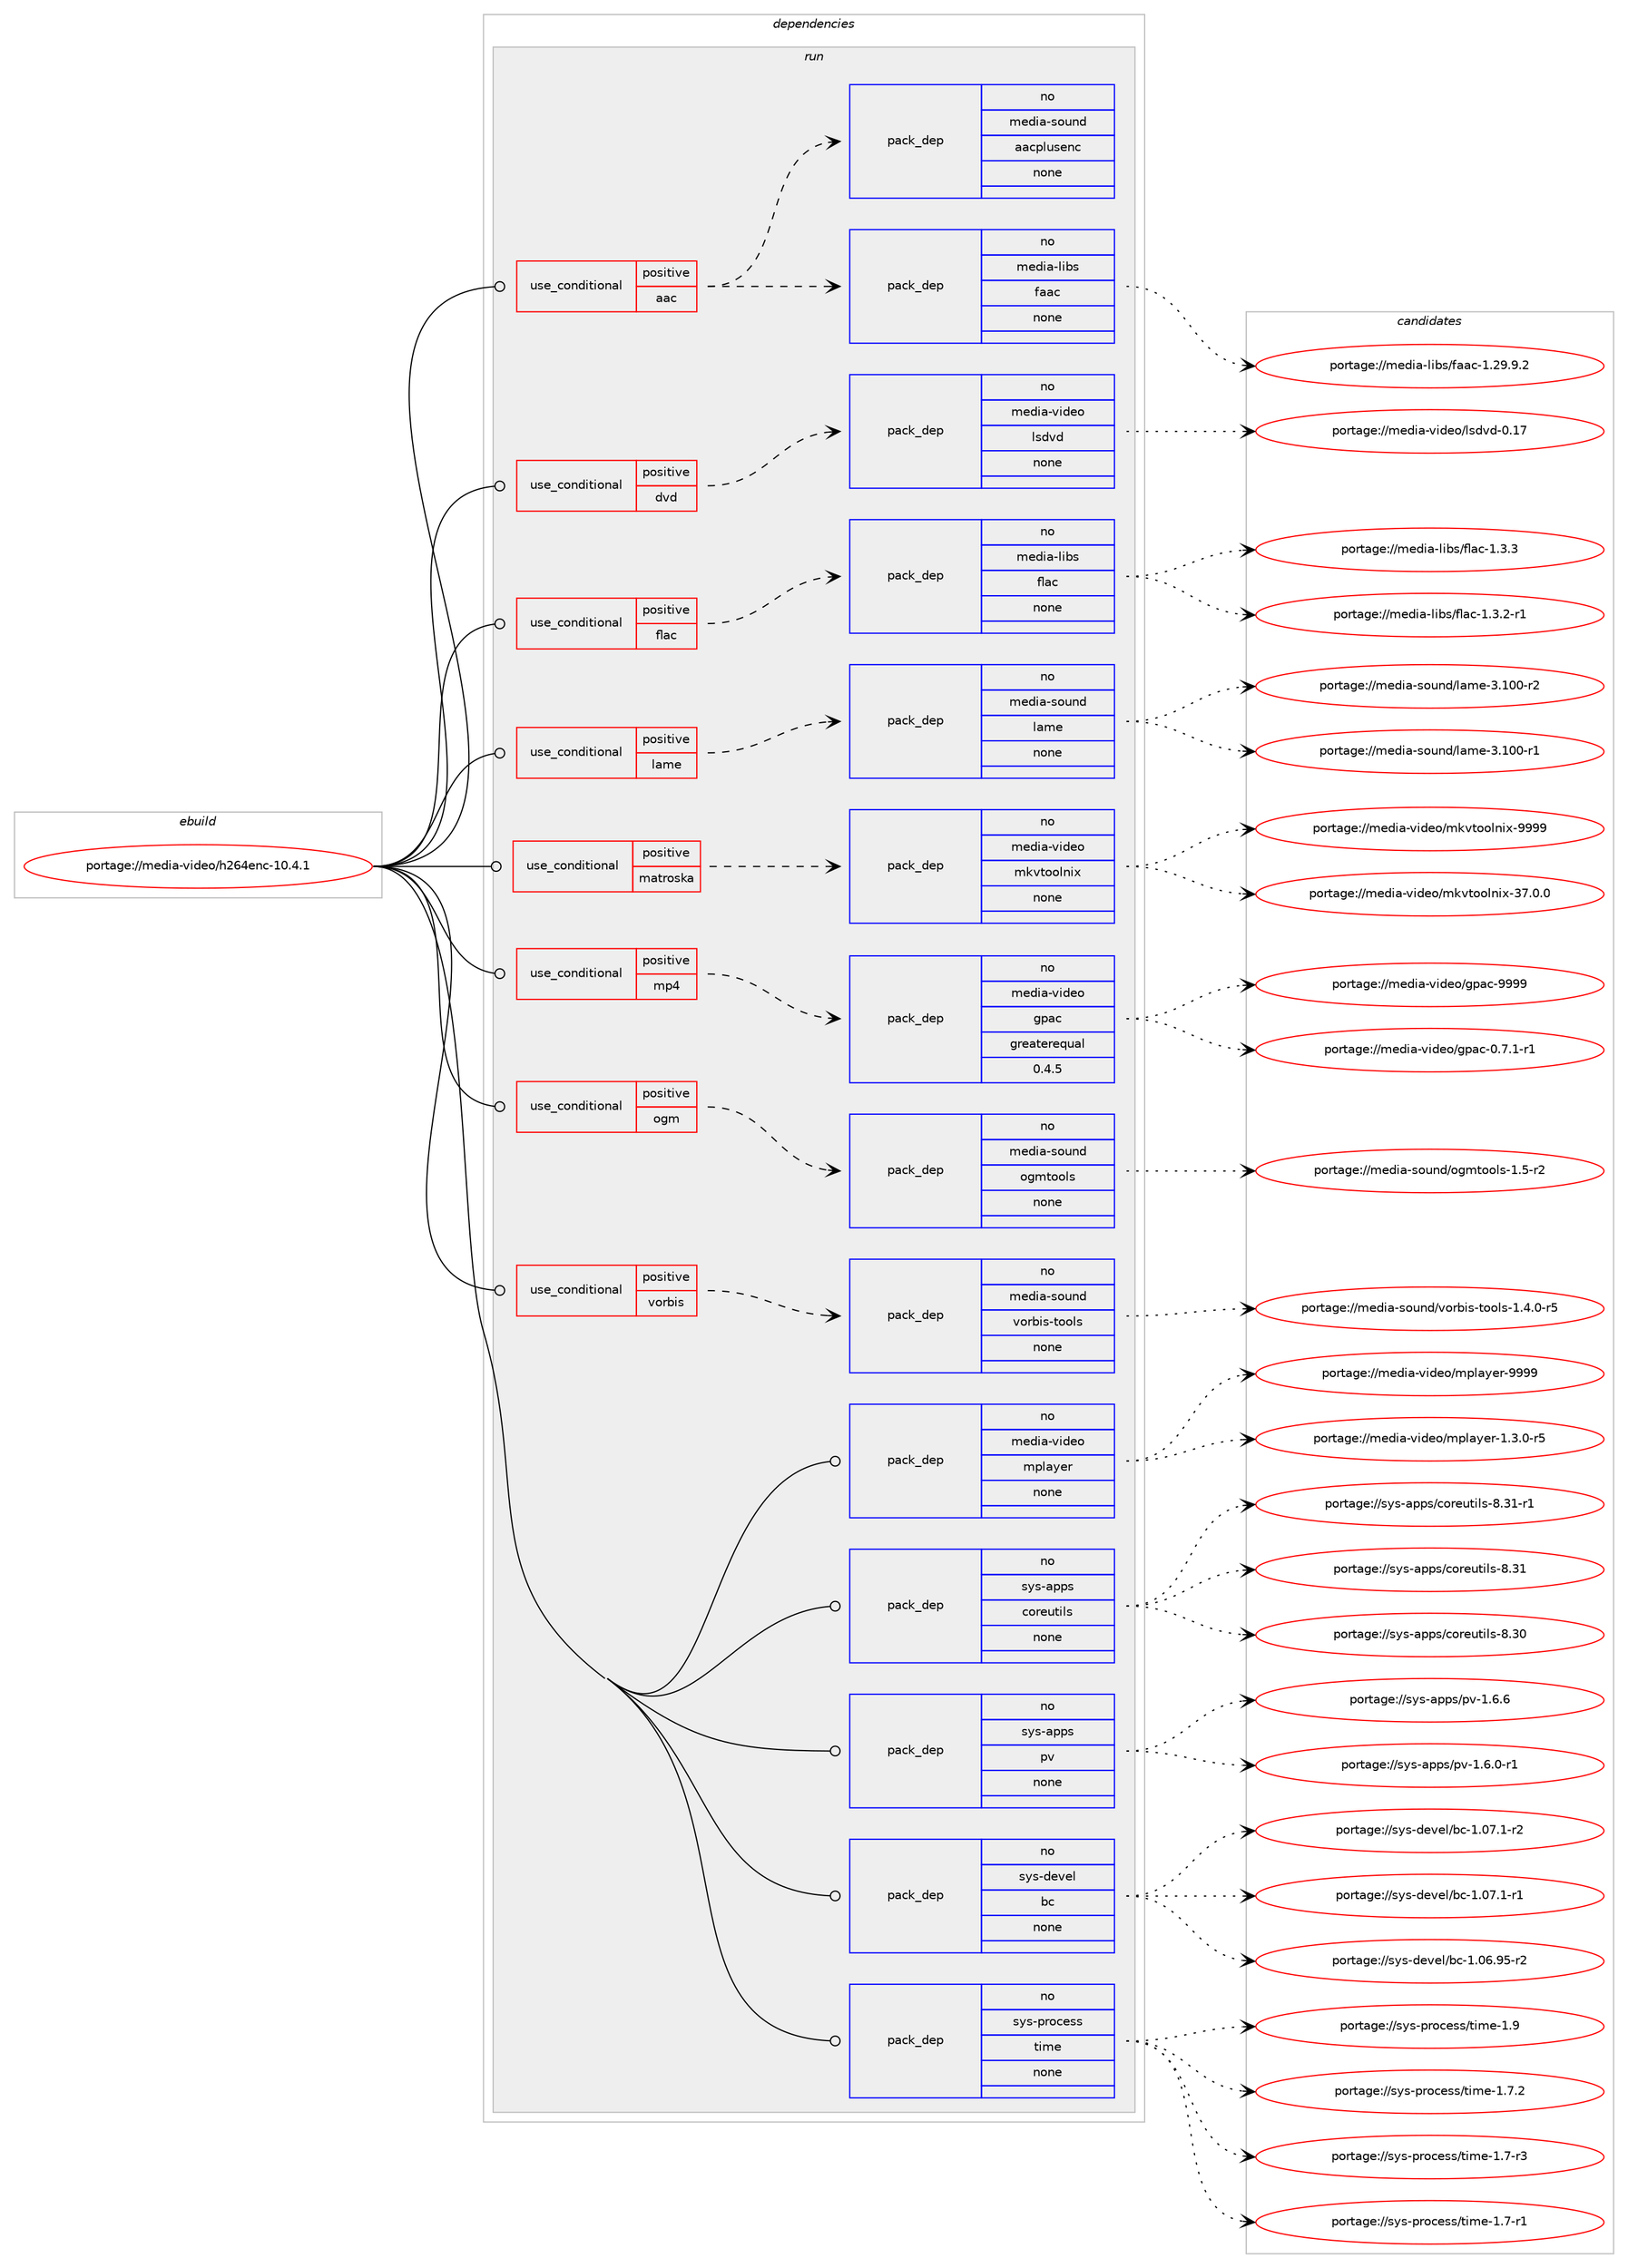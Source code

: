 digraph prolog {

# *************
# Graph options
# *************

newrank=true;
concentrate=true;
compound=true;
graph [rankdir=LR,fontname=Helvetica,fontsize=10,ranksep=1.5];#, ranksep=2.5, nodesep=0.2];
edge  [arrowhead=vee];
node  [fontname=Helvetica,fontsize=10];

# **********
# The ebuild
# **********

subgraph cluster_leftcol {
color=gray;
label=<<i>ebuild</i>>;
id [label="portage://media-video/h264enc-10.4.1", color=red, width=4, href="../media-video/h264enc-10.4.1.svg"];
}

# ****************
# The dependencies
# ****************

subgraph cluster_midcol {
color=gray;
label=<<i>dependencies</i>>;
subgraph cluster_compile {
fillcolor="#eeeeee";
style=filled;
label=<<i>compile</i>>;
}
subgraph cluster_compileandrun {
fillcolor="#eeeeee";
style=filled;
label=<<i>compile and run</i>>;
}
subgraph cluster_run {
fillcolor="#eeeeee";
style=filled;
label=<<i>run</i>>;
subgraph cond39531 {
dependency178360 [label=<<TABLE BORDER="0" CELLBORDER="1" CELLSPACING="0" CELLPADDING="4"><TR><TD ROWSPAN="3" CELLPADDING="10">use_conditional</TD></TR><TR><TD>positive</TD></TR><TR><TD>aac</TD></TR></TABLE>>, shape=none, color=red];
subgraph pack136006 {
dependency178361 [label=<<TABLE BORDER="0" CELLBORDER="1" CELLSPACING="0" CELLPADDING="4" WIDTH="220"><TR><TD ROWSPAN="6" CELLPADDING="30">pack_dep</TD></TR><TR><TD WIDTH="110">no</TD></TR><TR><TD>media-libs</TD></TR><TR><TD>faac</TD></TR><TR><TD>none</TD></TR><TR><TD></TD></TR></TABLE>>, shape=none, color=blue];
}
dependency178360:e -> dependency178361:w [weight=20,style="dashed",arrowhead="vee"];
subgraph pack136007 {
dependency178362 [label=<<TABLE BORDER="0" CELLBORDER="1" CELLSPACING="0" CELLPADDING="4" WIDTH="220"><TR><TD ROWSPAN="6" CELLPADDING="30">pack_dep</TD></TR><TR><TD WIDTH="110">no</TD></TR><TR><TD>media-sound</TD></TR><TR><TD>aacplusenc</TD></TR><TR><TD>none</TD></TR><TR><TD></TD></TR></TABLE>>, shape=none, color=blue];
}
dependency178360:e -> dependency178362:w [weight=20,style="dashed",arrowhead="vee"];
}
id:e -> dependency178360:w [weight=20,style="solid",arrowhead="odot"];
subgraph cond39532 {
dependency178363 [label=<<TABLE BORDER="0" CELLBORDER="1" CELLSPACING="0" CELLPADDING="4"><TR><TD ROWSPAN="3" CELLPADDING="10">use_conditional</TD></TR><TR><TD>positive</TD></TR><TR><TD>dvd</TD></TR></TABLE>>, shape=none, color=red];
subgraph pack136008 {
dependency178364 [label=<<TABLE BORDER="0" CELLBORDER="1" CELLSPACING="0" CELLPADDING="4" WIDTH="220"><TR><TD ROWSPAN="6" CELLPADDING="30">pack_dep</TD></TR><TR><TD WIDTH="110">no</TD></TR><TR><TD>media-video</TD></TR><TR><TD>lsdvd</TD></TR><TR><TD>none</TD></TR><TR><TD></TD></TR></TABLE>>, shape=none, color=blue];
}
dependency178363:e -> dependency178364:w [weight=20,style="dashed",arrowhead="vee"];
}
id:e -> dependency178363:w [weight=20,style="solid",arrowhead="odot"];
subgraph cond39533 {
dependency178365 [label=<<TABLE BORDER="0" CELLBORDER="1" CELLSPACING="0" CELLPADDING="4"><TR><TD ROWSPAN="3" CELLPADDING="10">use_conditional</TD></TR><TR><TD>positive</TD></TR><TR><TD>flac</TD></TR></TABLE>>, shape=none, color=red];
subgraph pack136009 {
dependency178366 [label=<<TABLE BORDER="0" CELLBORDER="1" CELLSPACING="0" CELLPADDING="4" WIDTH="220"><TR><TD ROWSPAN="6" CELLPADDING="30">pack_dep</TD></TR><TR><TD WIDTH="110">no</TD></TR><TR><TD>media-libs</TD></TR><TR><TD>flac</TD></TR><TR><TD>none</TD></TR><TR><TD></TD></TR></TABLE>>, shape=none, color=blue];
}
dependency178365:e -> dependency178366:w [weight=20,style="dashed",arrowhead="vee"];
}
id:e -> dependency178365:w [weight=20,style="solid",arrowhead="odot"];
subgraph cond39534 {
dependency178367 [label=<<TABLE BORDER="0" CELLBORDER="1" CELLSPACING="0" CELLPADDING="4"><TR><TD ROWSPAN="3" CELLPADDING="10">use_conditional</TD></TR><TR><TD>positive</TD></TR><TR><TD>lame</TD></TR></TABLE>>, shape=none, color=red];
subgraph pack136010 {
dependency178368 [label=<<TABLE BORDER="0" CELLBORDER="1" CELLSPACING="0" CELLPADDING="4" WIDTH="220"><TR><TD ROWSPAN="6" CELLPADDING="30">pack_dep</TD></TR><TR><TD WIDTH="110">no</TD></TR><TR><TD>media-sound</TD></TR><TR><TD>lame</TD></TR><TR><TD>none</TD></TR><TR><TD></TD></TR></TABLE>>, shape=none, color=blue];
}
dependency178367:e -> dependency178368:w [weight=20,style="dashed",arrowhead="vee"];
}
id:e -> dependency178367:w [weight=20,style="solid",arrowhead="odot"];
subgraph cond39535 {
dependency178369 [label=<<TABLE BORDER="0" CELLBORDER="1" CELLSPACING="0" CELLPADDING="4"><TR><TD ROWSPAN="3" CELLPADDING="10">use_conditional</TD></TR><TR><TD>positive</TD></TR><TR><TD>matroska</TD></TR></TABLE>>, shape=none, color=red];
subgraph pack136011 {
dependency178370 [label=<<TABLE BORDER="0" CELLBORDER="1" CELLSPACING="0" CELLPADDING="4" WIDTH="220"><TR><TD ROWSPAN="6" CELLPADDING="30">pack_dep</TD></TR><TR><TD WIDTH="110">no</TD></TR><TR><TD>media-video</TD></TR><TR><TD>mkvtoolnix</TD></TR><TR><TD>none</TD></TR><TR><TD></TD></TR></TABLE>>, shape=none, color=blue];
}
dependency178369:e -> dependency178370:w [weight=20,style="dashed",arrowhead="vee"];
}
id:e -> dependency178369:w [weight=20,style="solid",arrowhead="odot"];
subgraph cond39536 {
dependency178371 [label=<<TABLE BORDER="0" CELLBORDER="1" CELLSPACING="0" CELLPADDING="4"><TR><TD ROWSPAN="3" CELLPADDING="10">use_conditional</TD></TR><TR><TD>positive</TD></TR><TR><TD>mp4</TD></TR></TABLE>>, shape=none, color=red];
subgraph pack136012 {
dependency178372 [label=<<TABLE BORDER="0" CELLBORDER="1" CELLSPACING="0" CELLPADDING="4" WIDTH="220"><TR><TD ROWSPAN="6" CELLPADDING="30">pack_dep</TD></TR><TR><TD WIDTH="110">no</TD></TR><TR><TD>media-video</TD></TR><TR><TD>gpac</TD></TR><TR><TD>greaterequal</TD></TR><TR><TD>0.4.5</TD></TR></TABLE>>, shape=none, color=blue];
}
dependency178371:e -> dependency178372:w [weight=20,style="dashed",arrowhead="vee"];
}
id:e -> dependency178371:w [weight=20,style="solid",arrowhead="odot"];
subgraph cond39537 {
dependency178373 [label=<<TABLE BORDER="0" CELLBORDER="1" CELLSPACING="0" CELLPADDING="4"><TR><TD ROWSPAN="3" CELLPADDING="10">use_conditional</TD></TR><TR><TD>positive</TD></TR><TR><TD>ogm</TD></TR></TABLE>>, shape=none, color=red];
subgraph pack136013 {
dependency178374 [label=<<TABLE BORDER="0" CELLBORDER="1" CELLSPACING="0" CELLPADDING="4" WIDTH="220"><TR><TD ROWSPAN="6" CELLPADDING="30">pack_dep</TD></TR><TR><TD WIDTH="110">no</TD></TR><TR><TD>media-sound</TD></TR><TR><TD>ogmtools</TD></TR><TR><TD>none</TD></TR><TR><TD></TD></TR></TABLE>>, shape=none, color=blue];
}
dependency178373:e -> dependency178374:w [weight=20,style="dashed",arrowhead="vee"];
}
id:e -> dependency178373:w [weight=20,style="solid",arrowhead="odot"];
subgraph cond39538 {
dependency178375 [label=<<TABLE BORDER="0" CELLBORDER="1" CELLSPACING="0" CELLPADDING="4"><TR><TD ROWSPAN="3" CELLPADDING="10">use_conditional</TD></TR><TR><TD>positive</TD></TR><TR><TD>vorbis</TD></TR></TABLE>>, shape=none, color=red];
subgraph pack136014 {
dependency178376 [label=<<TABLE BORDER="0" CELLBORDER="1" CELLSPACING="0" CELLPADDING="4" WIDTH="220"><TR><TD ROWSPAN="6" CELLPADDING="30">pack_dep</TD></TR><TR><TD WIDTH="110">no</TD></TR><TR><TD>media-sound</TD></TR><TR><TD>vorbis-tools</TD></TR><TR><TD>none</TD></TR><TR><TD></TD></TR></TABLE>>, shape=none, color=blue];
}
dependency178375:e -> dependency178376:w [weight=20,style="dashed",arrowhead="vee"];
}
id:e -> dependency178375:w [weight=20,style="solid",arrowhead="odot"];
subgraph pack136015 {
dependency178377 [label=<<TABLE BORDER="0" CELLBORDER="1" CELLSPACING="0" CELLPADDING="4" WIDTH="220"><TR><TD ROWSPAN="6" CELLPADDING="30">pack_dep</TD></TR><TR><TD WIDTH="110">no</TD></TR><TR><TD>media-video</TD></TR><TR><TD>mplayer</TD></TR><TR><TD>none</TD></TR><TR><TD></TD></TR></TABLE>>, shape=none, color=blue];
}
id:e -> dependency178377:w [weight=20,style="solid",arrowhead="odot"];
subgraph pack136016 {
dependency178378 [label=<<TABLE BORDER="0" CELLBORDER="1" CELLSPACING="0" CELLPADDING="4" WIDTH="220"><TR><TD ROWSPAN="6" CELLPADDING="30">pack_dep</TD></TR><TR><TD WIDTH="110">no</TD></TR><TR><TD>sys-apps</TD></TR><TR><TD>coreutils</TD></TR><TR><TD>none</TD></TR><TR><TD></TD></TR></TABLE>>, shape=none, color=blue];
}
id:e -> dependency178378:w [weight=20,style="solid",arrowhead="odot"];
subgraph pack136017 {
dependency178379 [label=<<TABLE BORDER="0" CELLBORDER="1" CELLSPACING="0" CELLPADDING="4" WIDTH="220"><TR><TD ROWSPAN="6" CELLPADDING="30">pack_dep</TD></TR><TR><TD WIDTH="110">no</TD></TR><TR><TD>sys-apps</TD></TR><TR><TD>pv</TD></TR><TR><TD>none</TD></TR><TR><TD></TD></TR></TABLE>>, shape=none, color=blue];
}
id:e -> dependency178379:w [weight=20,style="solid",arrowhead="odot"];
subgraph pack136018 {
dependency178380 [label=<<TABLE BORDER="0" CELLBORDER="1" CELLSPACING="0" CELLPADDING="4" WIDTH="220"><TR><TD ROWSPAN="6" CELLPADDING="30">pack_dep</TD></TR><TR><TD WIDTH="110">no</TD></TR><TR><TD>sys-devel</TD></TR><TR><TD>bc</TD></TR><TR><TD>none</TD></TR><TR><TD></TD></TR></TABLE>>, shape=none, color=blue];
}
id:e -> dependency178380:w [weight=20,style="solid",arrowhead="odot"];
subgraph pack136019 {
dependency178381 [label=<<TABLE BORDER="0" CELLBORDER="1" CELLSPACING="0" CELLPADDING="4" WIDTH="220"><TR><TD ROWSPAN="6" CELLPADDING="30">pack_dep</TD></TR><TR><TD WIDTH="110">no</TD></TR><TR><TD>sys-process</TD></TR><TR><TD>time</TD></TR><TR><TD>none</TD></TR><TR><TD></TD></TR></TABLE>>, shape=none, color=blue];
}
id:e -> dependency178381:w [weight=20,style="solid",arrowhead="odot"];
}
}

# **************
# The candidates
# **************

subgraph cluster_choices {
rank=same;
color=gray;
label=<<i>candidates</i>>;

subgraph choice136006 {
color=black;
nodesep=1;
choice10910110010597451081059811547102979799454946505746574650 [label="portage://media-libs/faac-1.29.9.2", color=red, width=4,href="../media-libs/faac-1.29.9.2.svg"];
dependency178361:e -> choice10910110010597451081059811547102979799454946505746574650:w [style=dotted,weight="100"];
}
subgraph choice136007 {
color=black;
nodesep=1;
}
subgraph choice136008 {
color=black;
nodesep=1;
choice1091011001059745118105100101111471081151001181004548464955 [label="portage://media-video/lsdvd-0.17", color=red, width=4,href="../media-video/lsdvd-0.17.svg"];
dependency178364:e -> choice1091011001059745118105100101111471081151001181004548464955:w [style=dotted,weight="100"];
}
subgraph choice136009 {
color=black;
nodesep=1;
choice109101100105974510810598115471021089799454946514651 [label="portage://media-libs/flac-1.3.3", color=red, width=4,href="../media-libs/flac-1.3.3.svg"];
choice1091011001059745108105981154710210897994549465146504511449 [label="portage://media-libs/flac-1.3.2-r1", color=red, width=4,href="../media-libs/flac-1.3.2-r1.svg"];
dependency178366:e -> choice109101100105974510810598115471021089799454946514651:w [style=dotted,weight="100"];
dependency178366:e -> choice1091011001059745108105981154710210897994549465146504511449:w [style=dotted,weight="100"];
}
subgraph choice136010 {
color=black;
nodesep=1;
choice109101100105974511511111711010047108971091014551464948484511450 [label="portage://media-sound/lame-3.100-r2", color=red, width=4,href="../media-sound/lame-3.100-r2.svg"];
choice109101100105974511511111711010047108971091014551464948484511449 [label="portage://media-sound/lame-3.100-r1", color=red, width=4,href="../media-sound/lame-3.100-r1.svg"];
dependency178368:e -> choice109101100105974511511111711010047108971091014551464948484511450:w [style=dotted,weight="100"];
dependency178368:e -> choice109101100105974511511111711010047108971091014551464948484511449:w [style=dotted,weight="100"];
}
subgraph choice136011 {
color=black;
nodesep=1;
choice1091011001059745118105100101111471091071181161111111081101051204557575757 [label="portage://media-video/mkvtoolnix-9999", color=red, width=4,href="../media-video/mkvtoolnix-9999.svg"];
choice10910110010597451181051001011114710910711811611111110811010512045515546484648 [label="portage://media-video/mkvtoolnix-37.0.0", color=red, width=4,href="../media-video/mkvtoolnix-37.0.0.svg"];
dependency178370:e -> choice1091011001059745118105100101111471091071181161111111081101051204557575757:w [style=dotted,weight="100"];
dependency178370:e -> choice10910110010597451181051001011114710910711811611111110811010512045515546484648:w [style=dotted,weight="100"];
}
subgraph choice136012 {
color=black;
nodesep=1;
choice10910110010597451181051001011114710311297994557575757 [label="portage://media-video/gpac-9999", color=red, width=4,href="../media-video/gpac-9999.svg"];
choice10910110010597451181051001011114710311297994548465546494511449 [label="portage://media-video/gpac-0.7.1-r1", color=red, width=4,href="../media-video/gpac-0.7.1-r1.svg"];
dependency178372:e -> choice10910110010597451181051001011114710311297994557575757:w [style=dotted,weight="100"];
dependency178372:e -> choice10910110010597451181051001011114710311297994548465546494511449:w [style=dotted,weight="100"];
}
subgraph choice136013 {
color=black;
nodesep=1;
choice109101100105974511511111711010047111103109116111111108115454946534511450 [label="portage://media-sound/ogmtools-1.5-r2", color=red, width=4,href="../media-sound/ogmtools-1.5-r2.svg"];
dependency178374:e -> choice109101100105974511511111711010047111103109116111111108115454946534511450:w [style=dotted,weight="100"];
}
subgraph choice136014 {
color=black;
nodesep=1;
choice10910110010597451151111171101004711811111498105115451161111111081154549465246484511453 [label="portage://media-sound/vorbis-tools-1.4.0-r5", color=red, width=4,href="../media-sound/vorbis-tools-1.4.0-r5.svg"];
dependency178376:e -> choice10910110010597451151111171101004711811111498105115451161111111081154549465246484511453:w [style=dotted,weight="100"];
}
subgraph choice136015 {
color=black;
nodesep=1;
choice109101100105974511810510010111147109112108971211011144557575757 [label="portage://media-video/mplayer-9999", color=red, width=4,href="../media-video/mplayer-9999.svg"];
choice109101100105974511810510010111147109112108971211011144549465146484511453 [label="portage://media-video/mplayer-1.3.0-r5", color=red, width=4,href="../media-video/mplayer-1.3.0-r5.svg"];
dependency178377:e -> choice109101100105974511810510010111147109112108971211011144557575757:w [style=dotted,weight="100"];
dependency178377:e -> choice109101100105974511810510010111147109112108971211011144549465146484511453:w [style=dotted,weight="100"];
}
subgraph choice136016 {
color=black;
nodesep=1;
choice1151211154597112112115479911111410111711610510811545564651494511449 [label="portage://sys-apps/coreutils-8.31-r1", color=red, width=4,href="../sys-apps/coreutils-8.31-r1.svg"];
choice115121115459711211211547991111141011171161051081154556465149 [label="portage://sys-apps/coreutils-8.31", color=red, width=4,href="../sys-apps/coreutils-8.31.svg"];
choice115121115459711211211547991111141011171161051081154556465148 [label="portage://sys-apps/coreutils-8.30", color=red, width=4,href="../sys-apps/coreutils-8.30.svg"];
dependency178378:e -> choice1151211154597112112115479911111410111711610510811545564651494511449:w [style=dotted,weight="100"];
dependency178378:e -> choice115121115459711211211547991111141011171161051081154556465149:w [style=dotted,weight="100"];
dependency178378:e -> choice115121115459711211211547991111141011171161051081154556465148:w [style=dotted,weight="100"];
}
subgraph choice136017 {
color=black;
nodesep=1;
choice115121115459711211211547112118454946544654 [label="portage://sys-apps/pv-1.6.6", color=red, width=4,href="../sys-apps/pv-1.6.6.svg"];
choice1151211154597112112115471121184549465446484511449 [label="portage://sys-apps/pv-1.6.0-r1", color=red, width=4,href="../sys-apps/pv-1.6.0-r1.svg"];
dependency178379:e -> choice115121115459711211211547112118454946544654:w [style=dotted,weight="100"];
dependency178379:e -> choice1151211154597112112115471121184549465446484511449:w [style=dotted,weight="100"];
}
subgraph choice136018 {
color=black;
nodesep=1;
choice11512111545100101118101108479899454946485546494511450 [label="portage://sys-devel/bc-1.07.1-r2", color=red, width=4,href="../sys-devel/bc-1.07.1-r2.svg"];
choice11512111545100101118101108479899454946485546494511449 [label="portage://sys-devel/bc-1.07.1-r1", color=red, width=4,href="../sys-devel/bc-1.07.1-r1.svg"];
choice1151211154510010111810110847989945494648544657534511450 [label="portage://sys-devel/bc-1.06.95-r2", color=red, width=4,href="../sys-devel/bc-1.06.95-r2.svg"];
dependency178380:e -> choice11512111545100101118101108479899454946485546494511450:w [style=dotted,weight="100"];
dependency178380:e -> choice11512111545100101118101108479899454946485546494511449:w [style=dotted,weight="100"];
dependency178380:e -> choice1151211154510010111810110847989945494648544657534511450:w [style=dotted,weight="100"];
}
subgraph choice136019 {
color=black;
nodesep=1;
choice11512111545112114111991011151154711610510910145494657 [label="portage://sys-process/time-1.9", color=red, width=4,href="../sys-process/time-1.9.svg"];
choice115121115451121141119910111511547116105109101454946554650 [label="portage://sys-process/time-1.7.2", color=red, width=4,href="../sys-process/time-1.7.2.svg"];
choice115121115451121141119910111511547116105109101454946554511451 [label="portage://sys-process/time-1.7-r3", color=red, width=4,href="../sys-process/time-1.7-r3.svg"];
choice115121115451121141119910111511547116105109101454946554511449 [label="portage://sys-process/time-1.7-r1", color=red, width=4,href="../sys-process/time-1.7-r1.svg"];
dependency178381:e -> choice11512111545112114111991011151154711610510910145494657:w [style=dotted,weight="100"];
dependency178381:e -> choice115121115451121141119910111511547116105109101454946554650:w [style=dotted,weight="100"];
dependency178381:e -> choice115121115451121141119910111511547116105109101454946554511451:w [style=dotted,weight="100"];
dependency178381:e -> choice115121115451121141119910111511547116105109101454946554511449:w [style=dotted,weight="100"];
}
}

}

